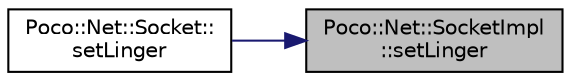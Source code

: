 digraph "Poco::Net::SocketImpl::setLinger"
{
 // LATEX_PDF_SIZE
  edge [fontname="Helvetica",fontsize="10",labelfontname="Helvetica",labelfontsize="10"];
  node [fontname="Helvetica",fontsize="10",shape=record];
  rankdir="RL";
  Node1 [label="Poco::Net::SocketImpl\l::setLinger",height=0.2,width=0.4,color="black", fillcolor="grey75", style="filled", fontcolor="black",tooltip=" "];
  Node1 -> Node2 [dir="back",color="midnightblue",fontsize="10",style="solid",fontname="Helvetica"];
  Node2 [label="Poco::Net::Socket::\lsetLinger",height=0.2,width=0.4,color="black", fillcolor="white", style="filled",URL="$classPoco_1_1Net_1_1Socket.html#a170d9415f6ecfc7fd700ede78190dabd",tooltip=" "];
}
